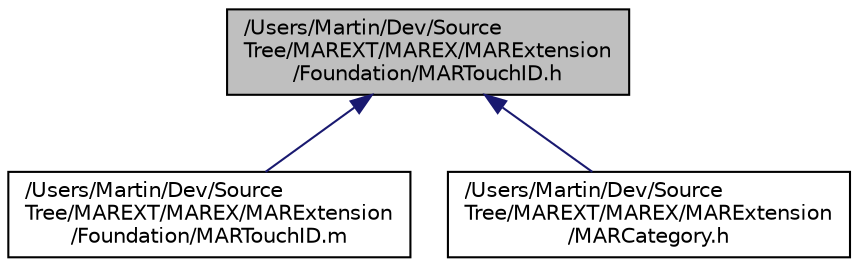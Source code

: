 digraph "/Users/Martin/Dev/SourceTree/MAREXT/MAREX/MARExtension/Foundation/MARTouchID.h"
{
  edge [fontname="Helvetica",fontsize="10",labelfontname="Helvetica",labelfontsize="10"];
  node [fontname="Helvetica",fontsize="10",shape=record];
  Node3 [label="/Users/Martin/Dev/Source\lTree/MAREXT/MAREX/MARExtension\l/Foundation/MARTouchID.h",height=0.2,width=0.4,color="black", fillcolor="grey75", style="filled", fontcolor="black"];
  Node3 -> Node4 [dir="back",color="midnightblue",fontsize="10",style="solid"];
  Node4 [label="/Users/Martin/Dev/Source\lTree/MAREXT/MAREX/MARExtension\l/Foundation/MARTouchID.m",height=0.2,width=0.4,color="black", fillcolor="white", style="filled",URL="$_m_a_r_touch_i_d_8m.html"];
  Node3 -> Node5 [dir="back",color="midnightblue",fontsize="10",style="solid"];
  Node5 [label="/Users/Martin/Dev/Source\lTree/MAREXT/MAREX/MARExtension\l/MARCategory.h",height=0.2,width=0.4,color="black", fillcolor="white", style="filled",URL="$_m_a_r_category_8h.html"];
}
